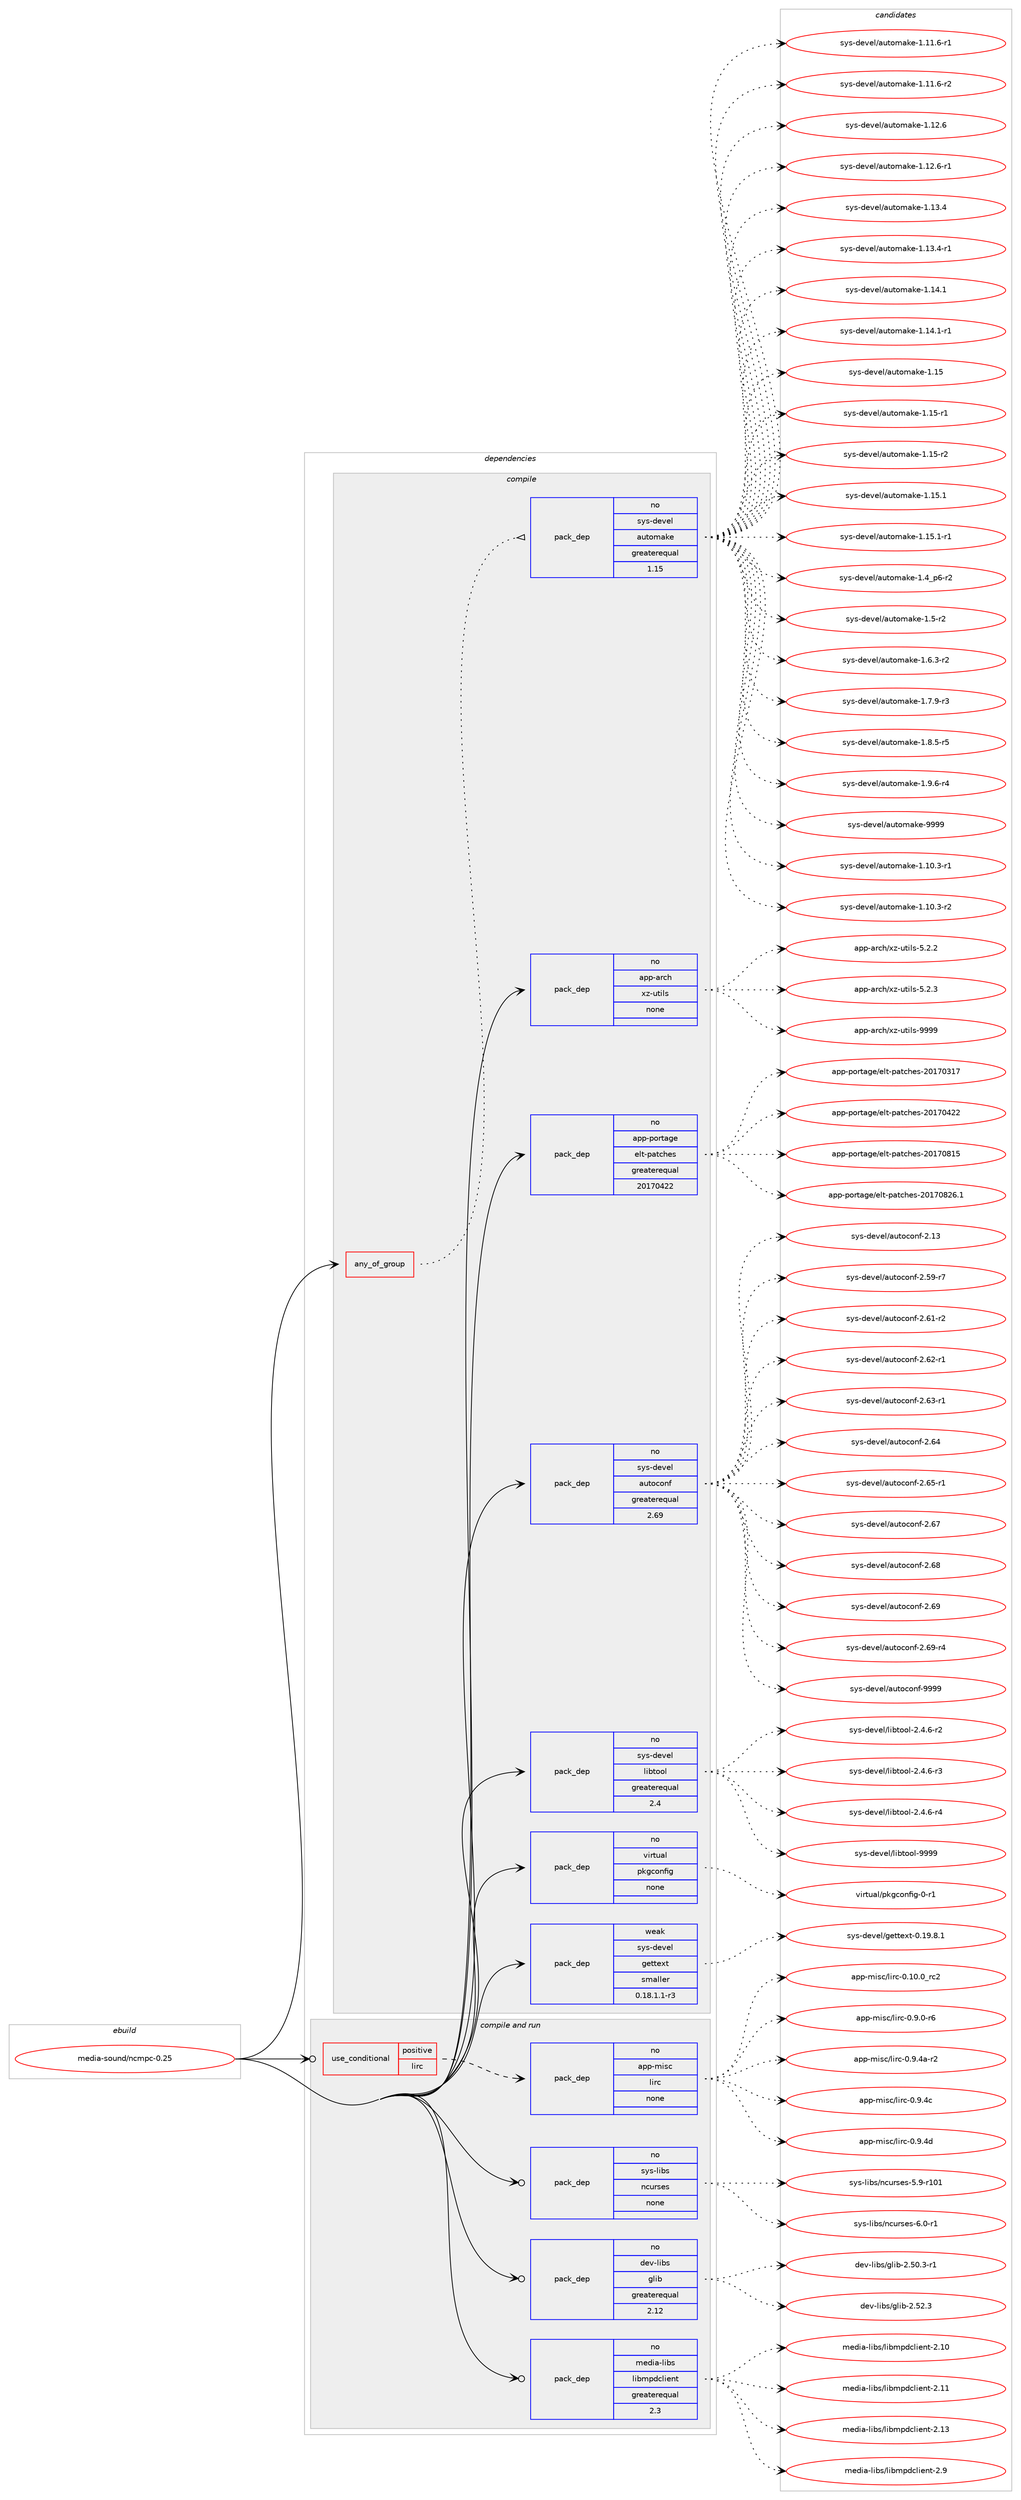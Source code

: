 digraph prolog {

# *************
# Graph options
# *************

newrank=true;
concentrate=true;
compound=true;
graph [rankdir=LR,fontname=Helvetica,fontsize=10,ranksep=1.5];#, ranksep=2.5, nodesep=0.2];
edge  [arrowhead=vee];
node  [fontname=Helvetica,fontsize=10];

# **********
# The ebuild
# **********

subgraph cluster_leftcol {
color=gray;
rank=same;
label=<<i>ebuild</i>>;
id [label="media-sound/ncmpc-0.25", color=red, width=4, href="../media-sound/ncmpc-0.25.svg"];
}

# ****************
# The dependencies
# ****************

subgraph cluster_midcol {
color=gray;
label=<<i>dependencies</i>>;
subgraph cluster_compile {
fillcolor="#eeeeee";
style=filled;
label=<<i>compile</i>>;
subgraph any6041 {
dependency384447 [label=<<TABLE BORDER="0" CELLBORDER="1" CELLSPACING="0" CELLPADDING="4"><TR><TD CELLPADDING="10">any_of_group</TD></TR></TABLE>>, shape=none, color=red];subgraph pack283894 {
dependency384448 [label=<<TABLE BORDER="0" CELLBORDER="1" CELLSPACING="0" CELLPADDING="4" WIDTH="220"><TR><TD ROWSPAN="6" CELLPADDING="30">pack_dep</TD></TR><TR><TD WIDTH="110">no</TD></TR><TR><TD>sys-devel</TD></TR><TR><TD>automake</TD></TR><TR><TD>greaterequal</TD></TR><TR><TD>1.15</TD></TR></TABLE>>, shape=none, color=blue];
}
dependency384447:e -> dependency384448:w [weight=20,style="dotted",arrowhead="oinv"];
}
id:e -> dependency384447:w [weight=20,style="solid",arrowhead="vee"];
subgraph pack283895 {
dependency384449 [label=<<TABLE BORDER="0" CELLBORDER="1" CELLSPACING="0" CELLPADDING="4" WIDTH="220"><TR><TD ROWSPAN="6" CELLPADDING="30">pack_dep</TD></TR><TR><TD WIDTH="110">no</TD></TR><TR><TD>app-arch</TD></TR><TR><TD>xz-utils</TD></TR><TR><TD>none</TD></TR><TR><TD></TD></TR></TABLE>>, shape=none, color=blue];
}
id:e -> dependency384449:w [weight=20,style="solid",arrowhead="vee"];
subgraph pack283896 {
dependency384450 [label=<<TABLE BORDER="0" CELLBORDER="1" CELLSPACING="0" CELLPADDING="4" WIDTH="220"><TR><TD ROWSPAN="6" CELLPADDING="30">pack_dep</TD></TR><TR><TD WIDTH="110">no</TD></TR><TR><TD>app-portage</TD></TR><TR><TD>elt-patches</TD></TR><TR><TD>greaterequal</TD></TR><TR><TD>20170422</TD></TR></TABLE>>, shape=none, color=blue];
}
id:e -> dependency384450:w [weight=20,style="solid",arrowhead="vee"];
subgraph pack283897 {
dependency384451 [label=<<TABLE BORDER="0" CELLBORDER="1" CELLSPACING="0" CELLPADDING="4" WIDTH="220"><TR><TD ROWSPAN="6" CELLPADDING="30">pack_dep</TD></TR><TR><TD WIDTH="110">no</TD></TR><TR><TD>sys-devel</TD></TR><TR><TD>autoconf</TD></TR><TR><TD>greaterequal</TD></TR><TR><TD>2.69</TD></TR></TABLE>>, shape=none, color=blue];
}
id:e -> dependency384451:w [weight=20,style="solid",arrowhead="vee"];
subgraph pack283898 {
dependency384452 [label=<<TABLE BORDER="0" CELLBORDER="1" CELLSPACING="0" CELLPADDING="4" WIDTH="220"><TR><TD ROWSPAN="6" CELLPADDING="30">pack_dep</TD></TR><TR><TD WIDTH="110">no</TD></TR><TR><TD>sys-devel</TD></TR><TR><TD>libtool</TD></TR><TR><TD>greaterequal</TD></TR><TR><TD>2.4</TD></TR></TABLE>>, shape=none, color=blue];
}
id:e -> dependency384452:w [weight=20,style="solid",arrowhead="vee"];
subgraph pack283899 {
dependency384453 [label=<<TABLE BORDER="0" CELLBORDER="1" CELLSPACING="0" CELLPADDING="4" WIDTH="220"><TR><TD ROWSPAN="6" CELLPADDING="30">pack_dep</TD></TR><TR><TD WIDTH="110">no</TD></TR><TR><TD>virtual</TD></TR><TR><TD>pkgconfig</TD></TR><TR><TD>none</TD></TR><TR><TD></TD></TR></TABLE>>, shape=none, color=blue];
}
id:e -> dependency384453:w [weight=20,style="solid",arrowhead="vee"];
subgraph pack283900 {
dependency384454 [label=<<TABLE BORDER="0" CELLBORDER="1" CELLSPACING="0" CELLPADDING="4" WIDTH="220"><TR><TD ROWSPAN="6" CELLPADDING="30">pack_dep</TD></TR><TR><TD WIDTH="110">weak</TD></TR><TR><TD>sys-devel</TD></TR><TR><TD>gettext</TD></TR><TR><TD>smaller</TD></TR><TR><TD>0.18.1.1-r3</TD></TR></TABLE>>, shape=none, color=blue];
}
id:e -> dependency384454:w [weight=20,style="solid",arrowhead="vee"];
}
subgraph cluster_compileandrun {
fillcolor="#eeeeee";
style=filled;
label=<<i>compile and run</i>>;
subgraph cond94349 {
dependency384455 [label=<<TABLE BORDER="0" CELLBORDER="1" CELLSPACING="0" CELLPADDING="4"><TR><TD ROWSPAN="3" CELLPADDING="10">use_conditional</TD></TR><TR><TD>positive</TD></TR><TR><TD>lirc</TD></TR></TABLE>>, shape=none, color=red];
subgraph pack283901 {
dependency384456 [label=<<TABLE BORDER="0" CELLBORDER="1" CELLSPACING="0" CELLPADDING="4" WIDTH="220"><TR><TD ROWSPAN="6" CELLPADDING="30">pack_dep</TD></TR><TR><TD WIDTH="110">no</TD></TR><TR><TD>app-misc</TD></TR><TR><TD>lirc</TD></TR><TR><TD>none</TD></TR><TR><TD></TD></TR></TABLE>>, shape=none, color=blue];
}
dependency384455:e -> dependency384456:w [weight=20,style="dashed",arrowhead="vee"];
}
id:e -> dependency384455:w [weight=20,style="solid",arrowhead="odotvee"];
subgraph pack283902 {
dependency384457 [label=<<TABLE BORDER="0" CELLBORDER="1" CELLSPACING="0" CELLPADDING="4" WIDTH="220"><TR><TD ROWSPAN="6" CELLPADDING="30">pack_dep</TD></TR><TR><TD WIDTH="110">no</TD></TR><TR><TD>dev-libs</TD></TR><TR><TD>glib</TD></TR><TR><TD>greaterequal</TD></TR><TR><TD>2.12</TD></TR></TABLE>>, shape=none, color=blue];
}
id:e -> dependency384457:w [weight=20,style="solid",arrowhead="odotvee"];
subgraph pack283903 {
dependency384458 [label=<<TABLE BORDER="0" CELLBORDER="1" CELLSPACING="0" CELLPADDING="4" WIDTH="220"><TR><TD ROWSPAN="6" CELLPADDING="30">pack_dep</TD></TR><TR><TD WIDTH="110">no</TD></TR><TR><TD>media-libs</TD></TR><TR><TD>libmpdclient</TD></TR><TR><TD>greaterequal</TD></TR><TR><TD>2.3</TD></TR></TABLE>>, shape=none, color=blue];
}
id:e -> dependency384458:w [weight=20,style="solid",arrowhead="odotvee"];
subgraph pack283904 {
dependency384459 [label=<<TABLE BORDER="0" CELLBORDER="1" CELLSPACING="0" CELLPADDING="4" WIDTH="220"><TR><TD ROWSPAN="6" CELLPADDING="30">pack_dep</TD></TR><TR><TD WIDTH="110">no</TD></TR><TR><TD>sys-libs</TD></TR><TR><TD>ncurses</TD></TR><TR><TD>none</TD></TR><TR><TD></TD></TR></TABLE>>, shape=none, color=blue];
}
id:e -> dependency384459:w [weight=20,style="solid",arrowhead="odotvee"];
}
subgraph cluster_run {
fillcolor="#eeeeee";
style=filled;
label=<<i>run</i>>;
}
}

# **************
# The candidates
# **************

subgraph cluster_choices {
rank=same;
color=gray;
label=<<i>candidates</i>>;

subgraph choice283894 {
color=black;
nodesep=1;
choice11512111545100101118101108479711711611110997107101454946494846514511449 [label="sys-devel/automake-1.10.3-r1", color=red, width=4,href="../sys-devel/automake-1.10.3-r1.svg"];
choice11512111545100101118101108479711711611110997107101454946494846514511450 [label="sys-devel/automake-1.10.3-r2", color=red, width=4,href="../sys-devel/automake-1.10.3-r2.svg"];
choice11512111545100101118101108479711711611110997107101454946494946544511449 [label="sys-devel/automake-1.11.6-r1", color=red, width=4,href="../sys-devel/automake-1.11.6-r1.svg"];
choice11512111545100101118101108479711711611110997107101454946494946544511450 [label="sys-devel/automake-1.11.6-r2", color=red, width=4,href="../sys-devel/automake-1.11.6-r2.svg"];
choice1151211154510010111810110847971171161111099710710145494649504654 [label="sys-devel/automake-1.12.6", color=red, width=4,href="../sys-devel/automake-1.12.6.svg"];
choice11512111545100101118101108479711711611110997107101454946495046544511449 [label="sys-devel/automake-1.12.6-r1", color=red, width=4,href="../sys-devel/automake-1.12.6-r1.svg"];
choice1151211154510010111810110847971171161111099710710145494649514652 [label="sys-devel/automake-1.13.4", color=red, width=4,href="../sys-devel/automake-1.13.4.svg"];
choice11512111545100101118101108479711711611110997107101454946495146524511449 [label="sys-devel/automake-1.13.4-r1", color=red, width=4,href="../sys-devel/automake-1.13.4-r1.svg"];
choice1151211154510010111810110847971171161111099710710145494649524649 [label="sys-devel/automake-1.14.1", color=red, width=4,href="../sys-devel/automake-1.14.1.svg"];
choice11512111545100101118101108479711711611110997107101454946495246494511449 [label="sys-devel/automake-1.14.1-r1", color=red, width=4,href="../sys-devel/automake-1.14.1-r1.svg"];
choice115121115451001011181011084797117116111109971071014549464953 [label="sys-devel/automake-1.15", color=red, width=4,href="../sys-devel/automake-1.15.svg"];
choice1151211154510010111810110847971171161111099710710145494649534511449 [label="sys-devel/automake-1.15-r1", color=red, width=4,href="../sys-devel/automake-1.15-r1.svg"];
choice1151211154510010111810110847971171161111099710710145494649534511450 [label="sys-devel/automake-1.15-r2", color=red, width=4,href="../sys-devel/automake-1.15-r2.svg"];
choice1151211154510010111810110847971171161111099710710145494649534649 [label="sys-devel/automake-1.15.1", color=red, width=4,href="../sys-devel/automake-1.15.1.svg"];
choice11512111545100101118101108479711711611110997107101454946495346494511449 [label="sys-devel/automake-1.15.1-r1", color=red, width=4,href="../sys-devel/automake-1.15.1-r1.svg"];
choice115121115451001011181011084797117116111109971071014549465295112544511450 [label="sys-devel/automake-1.4_p6-r2", color=red, width=4,href="../sys-devel/automake-1.4_p6-r2.svg"];
choice11512111545100101118101108479711711611110997107101454946534511450 [label="sys-devel/automake-1.5-r2", color=red, width=4,href="../sys-devel/automake-1.5-r2.svg"];
choice115121115451001011181011084797117116111109971071014549465446514511450 [label="sys-devel/automake-1.6.3-r2", color=red, width=4,href="../sys-devel/automake-1.6.3-r2.svg"];
choice115121115451001011181011084797117116111109971071014549465546574511451 [label="sys-devel/automake-1.7.9-r3", color=red, width=4,href="../sys-devel/automake-1.7.9-r3.svg"];
choice115121115451001011181011084797117116111109971071014549465646534511453 [label="sys-devel/automake-1.8.5-r5", color=red, width=4,href="../sys-devel/automake-1.8.5-r5.svg"];
choice115121115451001011181011084797117116111109971071014549465746544511452 [label="sys-devel/automake-1.9.6-r4", color=red, width=4,href="../sys-devel/automake-1.9.6-r4.svg"];
choice115121115451001011181011084797117116111109971071014557575757 [label="sys-devel/automake-9999", color=red, width=4,href="../sys-devel/automake-9999.svg"];
dependency384448:e -> choice11512111545100101118101108479711711611110997107101454946494846514511449:w [style=dotted,weight="100"];
dependency384448:e -> choice11512111545100101118101108479711711611110997107101454946494846514511450:w [style=dotted,weight="100"];
dependency384448:e -> choice11512111545100101118101108479711711611110997107101454946494946544511449:w [style=dotted,weight="100"];
dependency384448:e -> choice11512111545100101118101108479711711611110997107101454946494946544511450:w [style=dotted,weight="100"];
dependency384448:e -> choice1151211154510010111810110847971171161111099710710145494649504654:w [style=dotted,weight="100"];
dependency384448:e -> choice11512111545100101118101108479711711611110997107101454946495046544511449:w [style=dotted,weight="100"];
dependency384448:e -> choice1151211154510010111810110847971171161111099710710145494649514652:w [style=dotted,weight="100"];
dependency384448:e -> choice11512111545100101118101108479711711611110997107101454946495146524511449:w [style=dotted,weight="100"];
dependency384448:e -> choice1151211154510010111810110847971171161111099710710145494649524649:w [style=dotted,weight="100"];
dependency384448:e -> choice11512111545100101118101108479711711611110997107101454946495246494511449:w [style=dotted,weight="100"];
dependency384448:e -> choice115121115451001011181011084797117116111109971071014549464953:w [style=dotted,weight="100"];
dependency384448:e -> choice1151211154510010111810110847971171161111099710710145494649534511449:w [style=dotted,weight="100"];
dependency384448:e -> choice1151211154510010111810110847971171161111099710710145494649534511450:w [style=dotted,weight="100"];
dependency384448:e -> choice1151211154510010111810110847971171161111099710710145494649534649:w [style=dotted,weight="100"];
dependency384448:e -> choice11512111545100101118101108479711711611110997107101454946495346494511449:w [style=dotted,weight="100"];
dependency384448:e -> choice115121115451001011181011084797117116111109971071014549465295112544511450:w [style=dotted,weight="100"];
dependency384448:e -> choice11512111545100101118101108479711711611110997107101454946534511450:w [style=dotted,weight="100"];
dependency384448:e -> choice115121115451001011181011084797117116111109971071014549465446514511450:w [style=dotted,weight="100"];
dependency384448:e -> choice115121115451001011181011084797117116111109971071014549465546574511451:w [style=dotted,weight="100"];
dependency384448:e -> choice115121115451001011181011084797117116111109971071014549465646534511453:w [style=dotted,weight="100"];
dependency384448:e -> choice115121115451001011181011084797117116111109971071014549465746544511452:w [style=dotted,weight="100"];
dependency384448:e -> choice115121115451001011181011084797117116111109971071014557575757:w [style=dotted,weight="100"];
}
subgraph choice283895 {
color=black;
nodesep=1;
choice971121124597114991044712012245117116105108115455346504650 [label="app-arch/xz-utils-5.2.2", color=red, width=4,href="../app-arch/xz-utils-5.2.2.svg"];
choice971121124597114991044712012245117116105108115455346504651 [label="app-arch/xz-utils-5.2.3", color=red, width=4,href="../app-arch/xz-utils-5.2.3.svg"];
choice9711211245971149910447120122451171161051081154557575757 [label="app-arch/xz-utils-9999", color=red, width=4,href="../app-arch/xz-utils-9999.svg"];
dependency384449:e -> choice971121124597114991044712012245117116105108115455346504650:w [style=dotted,weight="100"];
dependency384449:e -> choice971121124597114991044712012245117116105108115455346504651:w [style=dotted,weight="100"];
dependency384449:e -> choice9711211245971149910447120122451171161051081154557575757:w [style=dotted,weight="100"];
}
subgraph choice283896 {
color=black;
nodesep=1;
choice97112112451121111141169710310147101108116451129711699104101115455048495548514955 [label="app-portage/elt-patches-20170317", color=red, width=4,href="../app-portage/elt-patches-20170317.svg"];
choice97112112451121111141169710310147101108116451129711699104101115455048495548525050 [label="app-portage/elt-patches-20170422", color=red, width=4,href="../app-portage/elt-patches-20170422.svg"];
choice97112112451121111141169710310147101108116451129711699104101115455048495548564953 [label="app-portage/elt-patches-20170815", color=red, width=4,href="../app-portage/elt-patches-20170815.svg"];
choice971121124511211111411697103101471011081164511297116991041011154550484955485650544649 [label="app-portage/elt-patches-20170826.1", color=red, width=4,href="../app-portage/elt-patches-20170826.1.svg"];
dependency384450:e -> choice97112112451121111141169710310147101108116451129711699104101115455048495548514955:w [style=dotted,weight="100"];
dependency384450:e -> choice97112112451121111141169710310147101108116451129711699104101115455048495548525050:w [style=dotted,weight="100"];
dependency384450:e -> choice97112112451121111141169710310147101108116451129711699104101115455048495548564953:w [style=dotted,weight="100"];
dependency384450:e -> choice971121124511211111411697103101471011081164511297116991041011154550484955485650544649:w [style=dotted,weight="100"];
}
subgraph choice283897 {
color=black;
nodesep=1;
choice115121115451001011181011084797117116111991111101024550464951 [label="sys-devel/autoconf-2.13", color=red, width=4,href="../sys-devel/autoconf-2.13.svg"];
choice1151211154510010111810110847971171161119911111010245504653574511455 [label="sys-devel/autoconf-2.59-r7", color=red, width=4,href="../sys-devel/autoconf-2.59-r7.svg"];
choice1151211154510010111810110847971171161119911111010245504654494511450 [label="sys-devel/autoconf-2.61-r2", color=red, width=4,href="../sys-devel/autoconf-2.61-r2.svg"];
choice1151211154510010111810110847971171161119911111010245504654504511449 [label="sys-devel/autoconf-2.62-r1", color=red, width=4,href="../sys-devel/autoconf-2.62-r1.svg"];
choice1151211154510010111810110847971171161119911111010245504654514511449 [label="sys-devel/autoconf-2.63-r1", color=red, width=4,href="../sys-devel/autoconf-2.63-r1.svg"];
choice115121115451001011181011084797117116111991111101024550465452 [label="sys-devel/autoconf-2.64", color=red, width=4,href="../sys-devel/autoconf-2.64.svg"];
choice1151211154510010111810110847971171161119911111010245504654534511449 [label="sys-devel/autoconf-2.65-r1", color=red, width=4,href="../sys-devel/autoconf-2.65-r1.svg"];
choice115121115451001011181011084797117116111991111101024550465455 [label="sys-devel/autoconf-2.67", color=red, width=4,href="../sys-devel/autoconf-2.67.svg"];
choice115121115451001011181011084797117116111991111101024550465456 [label="sys-devel/autoconf-2.68", color=red, width=4,href="../sys-devel/autoconf-2.68.svg"];
choice115121115451001011181011084797117116111991111101024550465457 [label="sys-devel/autoconf-2.69", color=red, width=4,href="../sys-devel/autoconf-2.69.svg"];
choice1151211154510010111810110847971171161119911111010245504654574511452 [label="sys-devel/autoconf-2.69-r4", color=red, width=4,href="../sys-devel/autoconf-2.69-r4.svg"];
choice115121115451001011181011084797117116111991111101024557575757 [label="sys-devel/autoconf-9999", color=red, width=4,href="../sys-devel/autoconf-9999.svg"];
dependency384451:e -> choice115121115451001011181011084797117116111991111101024550464951:w [style=dotted,weight="100"];
dependency384451:e -> choice1151211154510010111810110847971171161119911111010245504653574511455:w [style=dotted,weight="100"];
dependency384451:e -> choice1151211154510010111810110847971171161119911111010245504654494511450:w [style=dotted,weight="100"];
dependency384451:e -> choice1151211154510010111810110847971171161119911111010245504654504511449:w [style=dotted,weight="100"];
dependency384451:e -> choice1151211154510010111810110847971171161119911111010245504654514511449:w [style=dotted,weight="100"];
dependency384451:e -> choice115121115451001011181011084797117116111991111101024550465452:w [style=dotted,weight="100"];
dependency384451:e -> choice1151211154510010111810110847971171161119911111010245504654534511449:w [style=dotted,weight="100"];
dependency384451:e -> choice115121115451001011181011084797117116111991111101024550465455:w [style=dotted,weight="100"];
dependency384451:e -> choice115121115451001011181011084797117116111991111101024550465456:w [style=dotted,weight="100"];
dependency384451:e -> choice115121115451001011181011084797117116111991111101024550465457:w [style=dotted,weight="100"];
dependency384451:e -> choice1151211154510010111810110847971171161119911111010245504654574511452:w [style=dotted,weight="100"];
dependency384451:e -> choice115121115451001011181011084797117116111991111101024557575757:w [style=dotted,weight="100"];
}
subgraph choice283898 {
color=black;
nodesep=1;
choice1151211154510010111810110847108105981161111111084550465246544511450 [label="sys-devel/libtool-2.4.6-r2", color=red, width=4,href="../sys-devel/libtool-2.4.6-r2.svg"];
choice1151211154510010111810110847108105981161111111084550465246544511451 [label="sys-devel/libtool-2.4.6-r3", color=red, width=4,href="../sys-devel/libtool-2.4.6-r3.svg"];
choice1151211154510010111810110847108105981161111111084550465246544511452 [label="sys-devel/libtool-2.4.6-r4", color=red, width=4,href="../sys-devel/libtool-2.4.6-r4.svg"];
choice1151211154510010111810110847108105981161111111084557575757 [label="sys-devel/libtool-9999", color=red, width=4,href="../sys-devel/libtool-9999.svg"];
dependency384452:e -> choice1151211154510010111810110847108105981161111111084550465246544511450:w [style=dotted,weight="100"];
dependency384452:e -> choice1151211154510010111810110847108105981161111111084550465246544511451:w [style=dotted,weight="100"];
dependency384452:e -> choice1151211154510010111810110847108105981161111111084550465246544511452:w [style=dotted,weight="100"];
dependency384452:e -> choice1151211154510010111810110847108105981161111111084557575757:w [style=dotted,weight="100"];
}
subgraph choice283899 {
color=black;
nodesep=1;
choice11810511411611797108471121071039911111010210510345484511449 [label="virtual/pkgconfig-0-r1", color=red, width=4,href="../virtual/pkgconfig-0-r1.svg"];
dependency384453:e -> choice11810511411611797108471121071039911111010210510345484511449:w [style=dotted,weight="100"];
}
subgraph choice283900 {
color=black;
nodesep=1;
choice1151211154510010111810110847103101116116101120116454846495746564649 [label="sys-devel/gettext-0.19.8.1", color=red, width=4,href="../sys-devel/gettext-0.19.8.1.svg"];
dependency384454:e -> choice1151211154510010111810110847103101116116101120116454846495746564649:w [style=dotted,weight="100"];
}
subgraph choice283901 {
color=black;
nodesep=1;
choice971121124510910511599471081051149945484649484648951149950 [label="app-misc/lirc-0.10.0_rc2", color=red, width=4,href="../app-misc/lirc-0.10.0_rc2.svg"];
choice97112112451091051159947108105114994548465746484511454 [label="app-misc/lirc-0.9.0-r6", color=red, width=4,href="../app-misc/lirc-0.9.0-r6.svg"];
choice9711211245109105115994710810511499454846574652974511450 [label="app-misc/lirc-0.9.4a-r2", color=red, width=4,href="../app-misc/lirc-0.9.4a-r2.svg"];
choice971121124510910511599471081051149945484657465299 [label="app-misc/lirc-0.9.4c", color=red, width=4,href="../app-misc/lirc-0.9.4c.svg"];
choice9711211245109105115994710810511499454846574652100 [label="app-misc/lirc-0.9.4d", color=red, width=4,href="../app-misc/lirc-0.9.4d.svg"];
dependency384456:e -> choice971121124510910511599471081051149945484649484648951149950:w [style=dotted,weight="100"];
dependency384456:e -> choice97112112451091051159947108105114994548465746484511454:w [style=dotted,weight="100"];
dependency384456:e -> choice9711211245109105115994710810511499454846574652974511450:w [style=dotted,weight="100"];
dependency384456:e -> choice971121124510910511599471081051149945484657465299:w [style=dotted,weight="100"];
dependency384456:e -> choice9711211245109105115994710810511499454846574652100:w [style=dotted,weight="100"];
}
subgraph choice283902 {
color=black;
nodesep=1;
choice10010111845108105981154710310810598455046534846514511449 [label="dev-libs/glib-2.50.3-r1", color=red, width=4,href="../dev-libs/glib-2.50.3-r1.svg"];
choice1001011184510810598115471031081059845504653504651 [label="dev-libs/glib-2.52.3", color=red, width=4,href="../dev-libs/glib-2.52.3.svg"];
dependency384457:e -> choice10010111845108105981154710310810598455046534846514511449:w [style=dotted,weight="100"];
dependency384457:e -> choice1001011184510810598115471031081059845504653504651:w [style=dotted,weight="100"];
}
subgraph choice283903 {
color=black;
nodesep=1;
choice1091011001059745108105981154710810598109112100991081051011101164550464948 [label="media-libs/libmpdclient-2.10", color=red, width=4,href="../media-libs/libmpdclient-2.10.svg"];
choice1091011001059745108105981154710810598109112100991081051011101164550464949 [label="media-libs/libmpdclient-2.11", color=red, width=4,href="../media-libs/libmpdclient-2.11.svg"];
choice1091011001059745108105981154710810598109112100991081051011101164550464951 [label="media-libs/libmpdclient-2.13", color=red, width=4,href="../media-libs/libmpdclient-2.13.svg"];
choice10910110010597451081059811547108105981091121009910810510111011645504657 [label="media-libs/libmpdclient-2.9", color=red, width=4,href="../media-libs/libmpdclient-2.9.svg"];
dependency384458:e -> choice1091011001059745108105981154710810598109112100991081051011101164550464948:w [style=dotted,weight="100"];
dependency384458:e -> choice1091011001059745108105981154710810598109112100991081051011101164550464949:w [style=dotted,weight="100"];
dependency384458:e -> choice1091011001059745108105981154710810598109112100991081051011101164550464951:w [style=dotted,weight="100"];
dependency384458:e -> choice10910110010597451081059811547108105981091121009910810510111011645504657:w [style=dotted,weight="100"];
}
subgraph choice283904 {
color=black;
nodesep=1;
choice115121115451081059811547110991171141151011154553465745114494849 [label="sys-libs/ncurses-5.9-r101", color=red, width=4,href="../sys-libs/ncurses-5.9-r101.svg"];
choice11512111545108105981154711099117114115101115455446484511449 [label="sys-libs/ncurses-6.0-r1", color=red, width=4,href="../sys-libs/ncurses-6.0-r1.svg"];
dependency384459:e -> choice115121115451081059811547110991171141151011154553465745114494849:w [style=dotted,weight="100"];
dependency384459:e -> choice11512111545108105981154711099117114115101115455446484511449:w [style=dotted,weight="100"];
}
}

}
